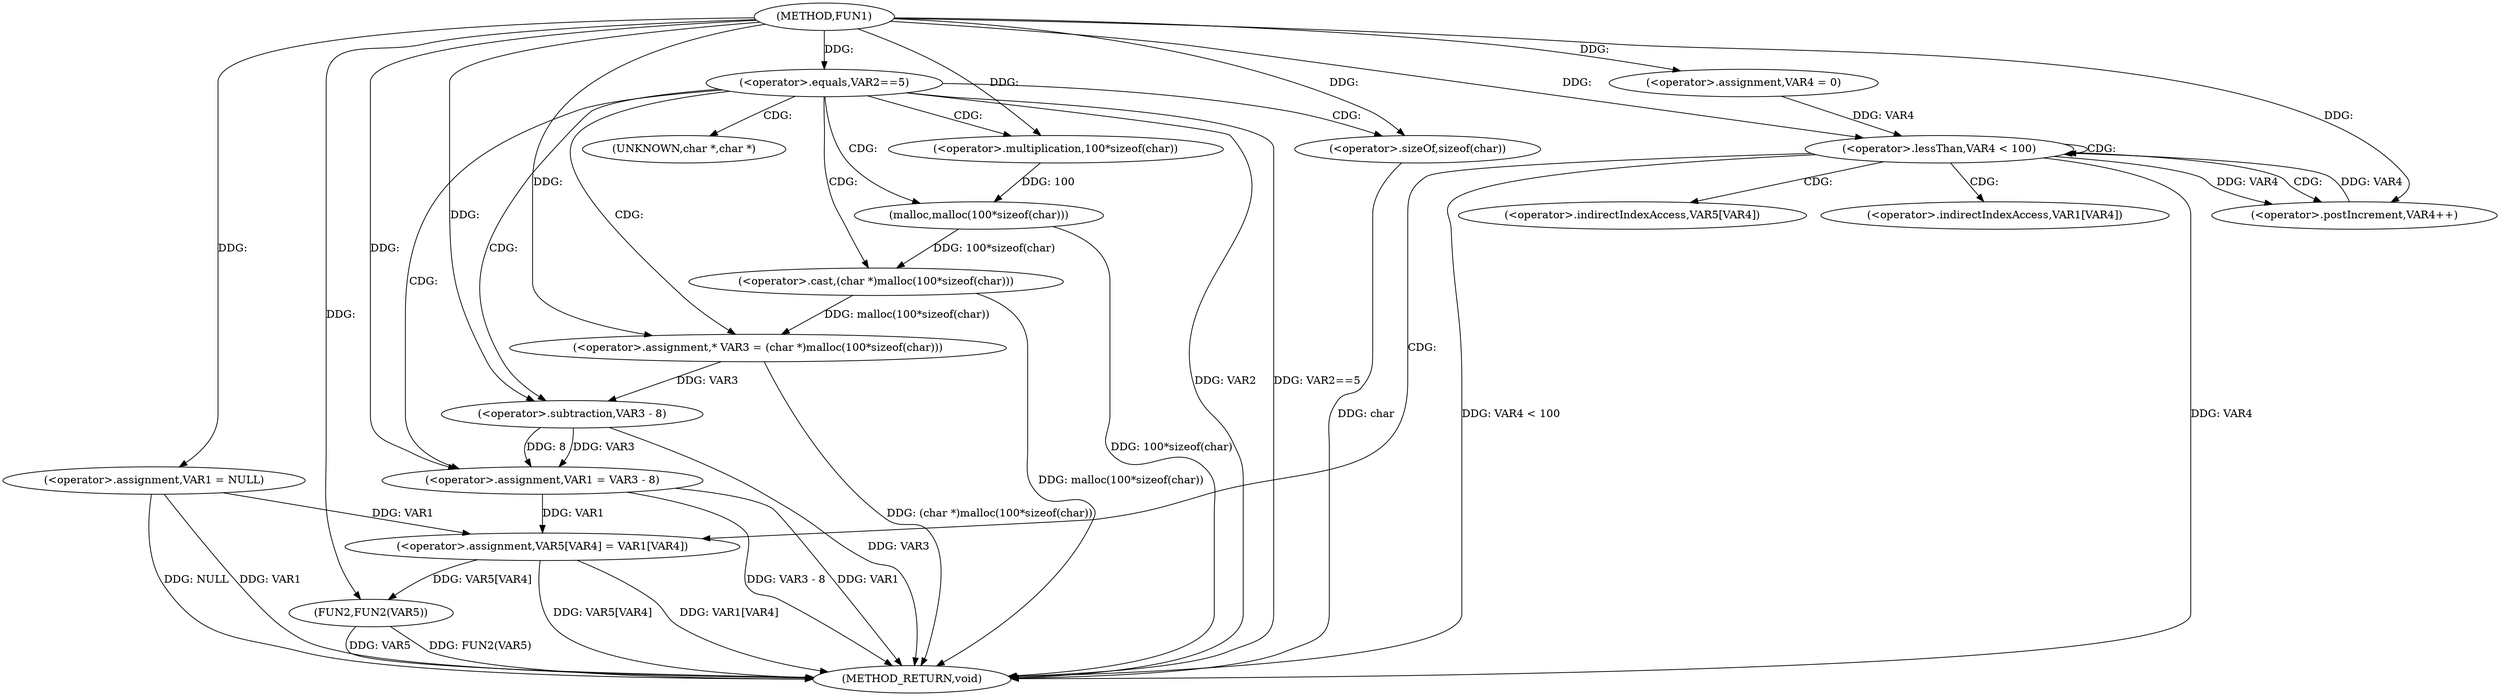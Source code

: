 digraph FUN1 {  
"1000100" [label = "(METHOD,FUN1)" ]
"1000149" [label = "(METHOD_RETURN,void)" ]
"1000103" [label = "(<operator>.assignment,VAR1 = NULL)" ]
"1000107" [label = "(<operator>.equals,VAR2==5)" ]
"1000113" [label = "(<operator>.assignment,* VAR3 = (char *)malloc(100*sizeof(char)))" ]
"1000115" [label = "(<operator>.cast,(char *)malloc(100*sizeof(char)))" ]
"1000117" [label = "(malloc,malloc(100*sizeof(char)))" ]
"1000118" [label = "(<operator>.multiplication,100*sizeof(char))" ]
"1000120" [label = "(<operator>.sizeOf,sizeof(char))" ]
"1000122" [label = "(<operator>.assignment,VAR1 = VAR3 - 8)" ]
"1000124" [label = "(<operator>.subtraction,VAR3 - 8)" ]
"1000131" [label = "(<operator>.assignment,VAR4 = 0)" ]
"1000134" [label = "(<operator>.lessThan,VAR4 < 100)" ]
"1000137" [label = "(<operator>.postIncrement,VAR4++)" ]
"1000140" [label = "(<operator>.assignment,VAR5[VAR4] = VAR1[VAR4])" ]
"1000147" [label = "(FUN2,FUN2(VAR5))" ]
"1000116" [label = "(UNKNOWN,char *,char *)" ]
"1000141" [label = "(<operator>.indirectIndexAccess,VAR5[VAR4])" ]
"1000144" [label = "(<operator>.indirectIndexAccess,VAR1[VAR4])" ]
  "1000115" -> "1000149"  [ label = "DDG: malloc(100*sizeof(char))"] 
  "1000124" -> "1000149"  [ label = "DDG: VAR3"] 
  "1000107" -> "1000149"  [ label = "DDG: VAR2"] 
  "1000107" -> "1000149"  [ label = "DDG: VAR2==5"] 
  "1000103" -> "1000149"  [ label = "DDG: VAR1"] 
  "1000103" -> "1000149"  [ label = "DDG: NULL"] 
  "1000147" -> "1000149"  [ label = "DDG: VAR5"] 
  "1000117" -> "1000149"  [ label = "DDG: 100*sizeof(char)"] 
  "1000147" -> "1000149"  [ label = "DDG: FUN2(VAR5)"] 
  "1000122" -> "1000149"  [ label = "DDG: VAR1"] 
  "1000140" -> "1000149"  [ label = "DDG: VAR5[VAR4]"] 
  "1000140" -> "1000149"  [ label = "DDG: VAR1[VAR4]"] 
  "1000134" -> "1000149"  [ label = "DDG: VAR4 < 100"] 
  "1000113" -> "1000149"  [ label = "DDG: (char *)malloc(100*sizeof(char))"] 
  "1000120" -> "1000149"  [ label = "DDG: char"] 
  "1000134" -> "1000149"  [ label = "DDG: VAR4"] 
  "1000122" -> "1000149"  [ label = "DDG: VAR3 - 8"] 
  "1000100" -> "1000103"  [ label = "DDG: "] 
  "1000100" -> "1000107"  [ label = "DDG: "] 
  "1000115" -> "1000113"  [ label = "DDG: malloc(100*sizeof(char))"] 
  "1000100" -> "1000113"  [ label = "DDG: "] 
  "1000117" -> "1000115"  [ label = "DDG: 100*sizeof(char)"] 
  "1000118" -> "1000117"  [ label = "DDG: 100"] 
  "1000100" -> "1000118"  [ label = "DDG: "] 
  "1000100" -> "1000120"  [ label = "DDG: "] 
  "1000124" -> "1000122"  [ label = "DDG: VAR3"] 
  "1000124" -> "1000122"  [ label = "DDG: 8"] 
  "1000100" -> "1000122"  [ label = "DDG: "] 
  "1000113" -> "1000124"  [ label = "DDG: VAR3"] 
  "1000100" -> "1000124"  [ label = "DDG: "] 
  "1000100" -> "1000131"  [ label = "DDG: "] 
  "1000131" -> "1000134"  [ label = "DDG: VAR4"] 
  "1000137" -> "1000134"  [ label = "DDG: VAR4"] 
  "1000100" -> "1000134"  [ label = "DDG: "] 
  "1000134" -> "1000137"  [ label = "DDG: VAR4"] 
  "1000100" -> "1000137"  [ label = "DDG: "] 
  "1000103" -> "1000140"  [ label = "DDG: VAR1"] 
  "1000122" -> "1000140"  [ label = "DDG: VAR1"] 
  "1000140" -> "1000147"  [ label = "DDG: VAR5[VAR4]"] 
  "1000100" -> "1000147"  [ label = "DDG: "] 
  "1000107" -> "1000116"  [ label = "CDG: "] 
  "1000107" -> "1000120"  [ label = "CDG: "] 
  "1000107" -> "1000117"  [ label = "CDG: "] 
  "1000107" -> "1000113"  [ label = "CDG: "] 
  "1000107" -> "1000124"  [ label = "CDG: "] 
  "1000107" -> "1000115"  [ label = "CDG: "] 
  "1000107" -> "1000118"  [ label = "CDG: "] 
  "1000107" -> "1000122"  [ label = "CDG: "] 
  "1000134" -> "1000137"  [ label = "CDG: "] 
  "1000134" -> "1000141"  [ label = "CDG: "] 
  "1000134" -> "1000144"  [ label = "CDG: "] 
  "1000134" -> "1000140"  [ label = "CDG: "] 
  "1000134" -> "1000134"  [ label = "CDG: "] 
}
